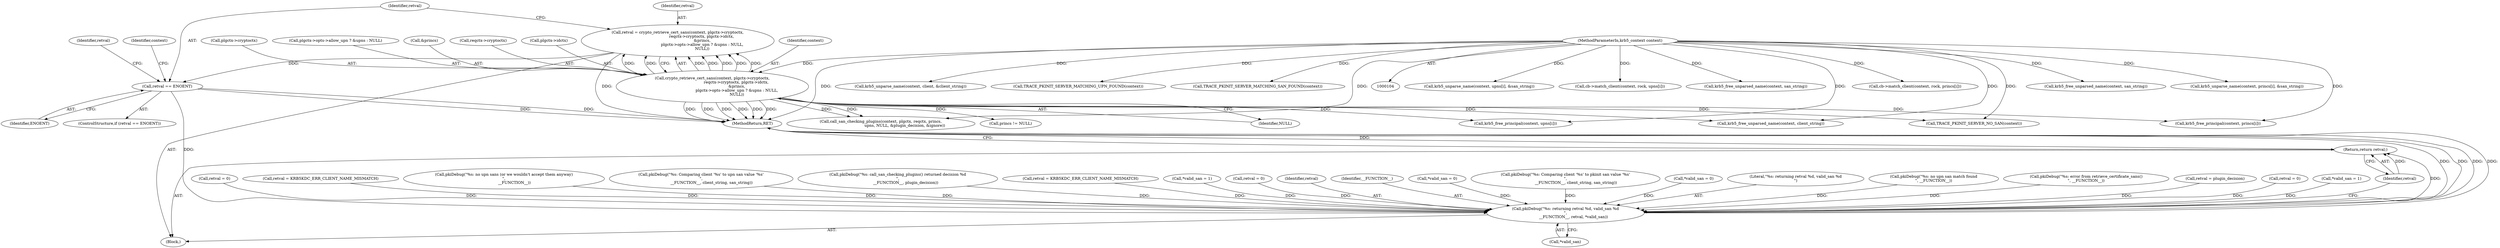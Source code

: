 digraph "0_krb5_50fe4074f188c2d4da0c421e96553acea8378db2_1@API" {
"1000132" [label="(Call,retval = crypto_retrieve_cert_sans(context, plgctx->cryptoctx,\n                                       reqctx->cryptoctx, plgctx->idctx,\n                                        &princs,\n                                        plgctx->opts->allow_upn ? &upns : NULL,\n                                        NULL))"];
"1000134" [label="(Call,crypto_retrieve_cert_sans(context, plgctx->cryptoctx,\n                                       reqctx->cryptoctx, plgctx->idctx,\n                                        &princs,\n                                        plgctx->opts->allow_upn ? &upns : NULL,\n                                        NULL))"];
"1000105" [label="(MethodParameterIn,krb5_context context)"];
"1000158" [label="(Call,retval == ENOENT)"];
"1000408" [label="(Call,pkiDebug(\"%s: returning retval %d, valid_san %d\n\",\n             __FUNCTION__, retval, *valid_san))"];
"1000414" [label="(Return,return retval;)"];
"1000160" [label="(Identifier,ENOENT)"];
"1000408" [label="(Call,pkiDebug(\"%s: returning retval %d, valid_san %d\n\",\n             __FUNCTION__, retval, *valid_san))"];
"1000265" [label="(Call,retval = 0)"];
"1000134" [label="(Call,crypto_retrieve_cert_sans(context, plgctx->cryptoctx,\n                                       reqctx->cryptoctx, plgctx->idctx,\n                                        &princs,\n                                        plgctx->opts->allow_upn ? &upns : NULL,\n                                        NULL))"];
"1000280" [label="(Call,retval = KRB5KDC_ERR_CLIENT_NAME_MISMATCH)"];
"1000252" [label="(Call,cb->match_client(context, rock, princs[i]))"];
"1000277" [label="(Call,pkiDebug(\"%s: no upn sans (or we wouldn't accept them anyway)\n\",\n                 __FUNCTION__))"];
"1000135" [label="(Identifier,context)"];
"1000112" [label="(Block,)"];
"1000167" [label="(Identifier,retval)"];
"1000306" [label="(Call,pkiDebug(\"%s: Comparing client '%s' to upn san value '%s'\n\",\n                 __FUNCTION__, client_string, san_string))"];
"1000248" [label="(Call,krb5_free_unparsed_name(context, san_string))"];
"1000199" [label="(Call,pkiDebug(\"%s: call_san_checking_plugins() returned decision %d\n\",\n             __FUNCTION__, plugin_decision))"];
"1000236" [label="(Call,krb5_unparse_name(context, princs[i], &san_string))"];
"1000172" [label="(Call,retval = KRB5KDC_ERR_CLIENT_NAME_MISMATCH)"];
"1000261" [label="(Call,*valid_san = 1)"];
"1000299" [label="(Call,krb5_unparse_name(context, upns[i], &san_string))"];
"1000328" [label="(Call,retval = 0)"];
"1000162" [label="(Call,TRACE_PKINIT_SERVER_NO_SAN(context))"];
"1000411" [label="(Identifier,retval)"];
"1000315" [label="(Call,cb->match_client(context, rock, upns[i]))"];
"1000410" [label="(Identifier,__FUNCTION__)"];
"1000412" [label="(Call,*valid_san)"];
"1000344" [label="(Call,*valid_san = 0)"];
"1000311" [label="(Call,krb5_free_unparsed_name(context, san_string))"];
"1000163" [label="(Identifier,context)"];
"1000243" [label="(Call,pkiDebug(\"%s: Comparing client '%s' to pkinit san value '%s'\n\",\n                 __FUNCTION__, client_string, san_string))"];
"1000128" [label="(Call,*valid_san = 0)"];
"1000414" [label="(Return,return retval;)"];
"1000371" [label="(Call,krb5_free_principal(context, princs[i]))"];
"1000356" [label="(Call,princs != NULL)"];
"1000415" [label="(Identifier,retval)"];
"1000159" [label="(Identifier,retval)"];
"1000416" [label="(MethodReturn,RET)"];
"1000136" [label="(Call,plgctx->cryptoctx)"];
"1000147" [label="(Call,plgctx->opts->allow_upn ? &upns : NULL)"];
"1000158" [label="(Call,retval == ENOENT)"];
"1000409" [label="(Literal,\"%s: returning retval %d, valid_san %d\n\")"];
"1000332" [label="(Call,pkiDebug(\"%s: no upn san match found\n\", __FUNCTION__))"];
"1000157" [label="(ControlStructure,if (retval == ENOENT))"];
"1000145" [label="(Call,&princs)"];
"1000169" [label="(Call,pkiDebug(\"%s: error from retrieve_certificate_sans()\n\", __FUNCTION__))"];
"1000208" [label="(Call,retval = plugin_decision)"];
"1000178" [label="(Call,call_san_checking_plugins(context, plgctx, reqctx, princs,\n                                       upns, NULL, &plugin_decision, &ignore))"];
"1000139" [label="(Call,reqctx->cryptoctx)"];
"1000351" [label="(Call,retval = 0)"];
"1000324" [label="(Call,*valid_san = 1)"];
"1000132" [label="(Call,retval = crypto_retrieve_cert_sans(context, plgctx->cryptoctx,\n                                       reqctx->cryptoctx, plgctx->idctx,\n                                        &princs,\n                                        plgctx->opts->allow_upn ? &upns : NULL,\n                                        NULL))"];
"1000156" [label="(Identifier,NULL)"];
"1000212" [label="(Call,krb5_unparse_name(context, client, &client_string))"];
"1000133" [label="(Identifier,retval)"];
"1000142" [label="(Call,plgctx->idctx)"];
"1000105" [label="(MethodParameterIn,krb5_context context)"];
"1000322" [label="(Call,TRACE_PKINIT_SERVER_MATCHING_UPN_FOUND(context))"];
"1000259" [label="(Call,TRACE_PKINIT_SERVER_MATCHING_SAN_FOUND(context))"];
"1000394" [label="(Call,krb5_free_principal(context, upns[i]))"];
"1000405" [label="(Call,krb5_free_unparsed_name(context, client_string))"];
"1000132" -> "1000112"  [label="AST: "];
"1000132" -> "1000134"  [label="CFG: "];
"1000133" -> "1000132"  [label="AST: "];
"1000134" -> "1000132"  [label="AST: "];
"1000159" -> "1000132"  [label="CFG: "];
"1000132" -> "1000416"  [label="DDG: "];
"1000134" -> "1000132"  [label="DDG: "];
"1000134" -> "1000132"  [label="DDG: "];
"1000134" -> "1000132"  [label="DDG: "];
"1000134" -> "1000132"  [label="DDG: "];
"1000134" -> "1000132"  [label="DDG: "];
"1000134" -> "1000132"  [label="DDG: "];
"1000134" -> "1000132"  [label="DDG: "];
"1000132" -> "1000158"  [label="DDG: "];
"1000134" -> "1000156"  [label="CFG: "];
"1000135" -> "1000134"  [label="AST: "];
"1000136" -> "1000134"  [label="AST: "];
"1000139" -> "1000134"  [label="AST: "];
"1000142" -> "1000134"  [label="AST: "];
"1000145" -> "1000134"  [label="AST: "];
"1000147" -> "1000134"  [label="AST: "];
"1000156" -> "1000134"  [label="AST: "];
"1000134" -> "1000416"  [label="DDG: "];
"1000134" -> "1000416"  [label="DDG: "];
"1000134" -> "1000416"  [label="DDG: "];
"1000134" -> "1000416"  [label="DDG: "];
"1000134" -> "1000416"  [label="DDG: "];
"1000134" -> "1000416"  [label="DDG: "];
"1000105" -> "1000134"  [label="DDG: "];
"1000134" -> "1000162"  [label="DDG: "];
"1000134" -> "1000178"  [label="DDG: "];
"1000134" -> "1000178"  [label="DDG: "];
"1000134" -> "1000356"  [label="DDG: "];
"1000134" -> "1000371"  [label="DDG: "];
"1000134" -> "1000394"  [label="DDG: "];
"1000134" -> "1000405"  [label="DDG: "];
"1000105" -> "1000104"  [label="AST: "];
"1000105" -> "1000416"  [label="DDG: "];
"1000105" -> "1000162"  [label="DDG: "];
"1000105" -> "1000178"  [label="DDG: "];
"1000105" -> "1000212"  [label="DDG: "];
"1000105" -> "1000236"  [label="DDG: "];
"1000105" -> "1000248"  [label="DDG: "];
"1000105" -> "1000252"  [label="DDG: "];
"1000105" -> "1000259"  [label="DDG: "];
"1000105" -> "1000299"  [label="DDG: "];
"1000105" -> "1000311"  [label="DDG: "];
"1000105" -> "1000315"  [label="DDG: "];
"1000105" -> "1000322"  [label="DDG: "];
"1000105" -> "1000371"  [label="DDG: "];
"1000105" -> "1000394"  [label="DDG: "];
"1000105" -> "1000405"  [label="DDG: "];
"1000158" -> "1000157"  [label="AST: "];
"1000158" -> "1000160"  [label="CFG: "];
"1000159" -> "1000158"  [label="AST: "];
"1000160" -> "1000158"  [label="AST: "];
"1000163" -> "1000158"  [label="CFG: "];
"1000167" -> "1000158"  [label="CFG: "];
"1000158" -> "1000416"  [label="DDG: "];
"1000158" -> "1000416"  [label="DDG: "];
"1000158" -> "1000408"  [label="DDG: "];
"1000408" -> "1000112"  [label="AST: "];
"1000408" -> "1000412"  [label="CFG: "];
"1000409" -> "1000408"  [label="AST: "];
"1000410" -> "1000408"  [label="AST: "];
"1000411" -> "1000408"  [label="AST: "];
"1000412" -> "1000408"  [label="AST: "];
"1000415" -> "1000408"  [label="CFG: "];
"1000408" -> "1000416"  [label="DDG: "];
"1000408" -> "1000416"  [label="DDG: "];
"1000408" -> "1000416"  [label="DDG: "];
"1000408" -> "1000416"  [label="DDG: "];
"1000332" -> "1000408"  [label="DDG: "];
"1000199" -> "1000408"  [label="DDG: "];
"1000169" -> "1000408"  [label="DDG: "];
"1000243" -> "1000408"  [label="DDG: "];
"1000306" -> "1000408"  [label="DDG: "];
"1000277" -> "1000408"  [label="DDG: "];
"1000208" -> "1000408"  [label="DDG: "];
"1000351" -> "1000408"  [label="DDG: "];
"1000265" -> "1000408"  [label="DDG: "];
"1000328" -> "1000408"  [label="DDG: "];
"1000280" -> "1000408"  [label="DDG: "];
"1000172" -> "1000408"  [label="DDG: "];
"1000128" -> "1000408"  [label="DDG: "];
"1000261" -> "1000408"  [label="DDG: "];
"1000324" -> "1000408"  [label="DDG: "];
"1000344" -> "1000408"  [label="DDG: "];
"1000408" -> "1000414"  [label="DDG: "];
"1000414" -> "1000112"  [label="AST: "];
"1000414" -> "1000415"  [label="CFG: "];
"1000415" -> "1000414"  [label="AST: "];
"1000416" -> "1000414"  [label="CFG: "];
"1000414" -> "1000416"  [label="DDG: "];
"1000415" -> "1000414"  [label="DDG: "];
}
